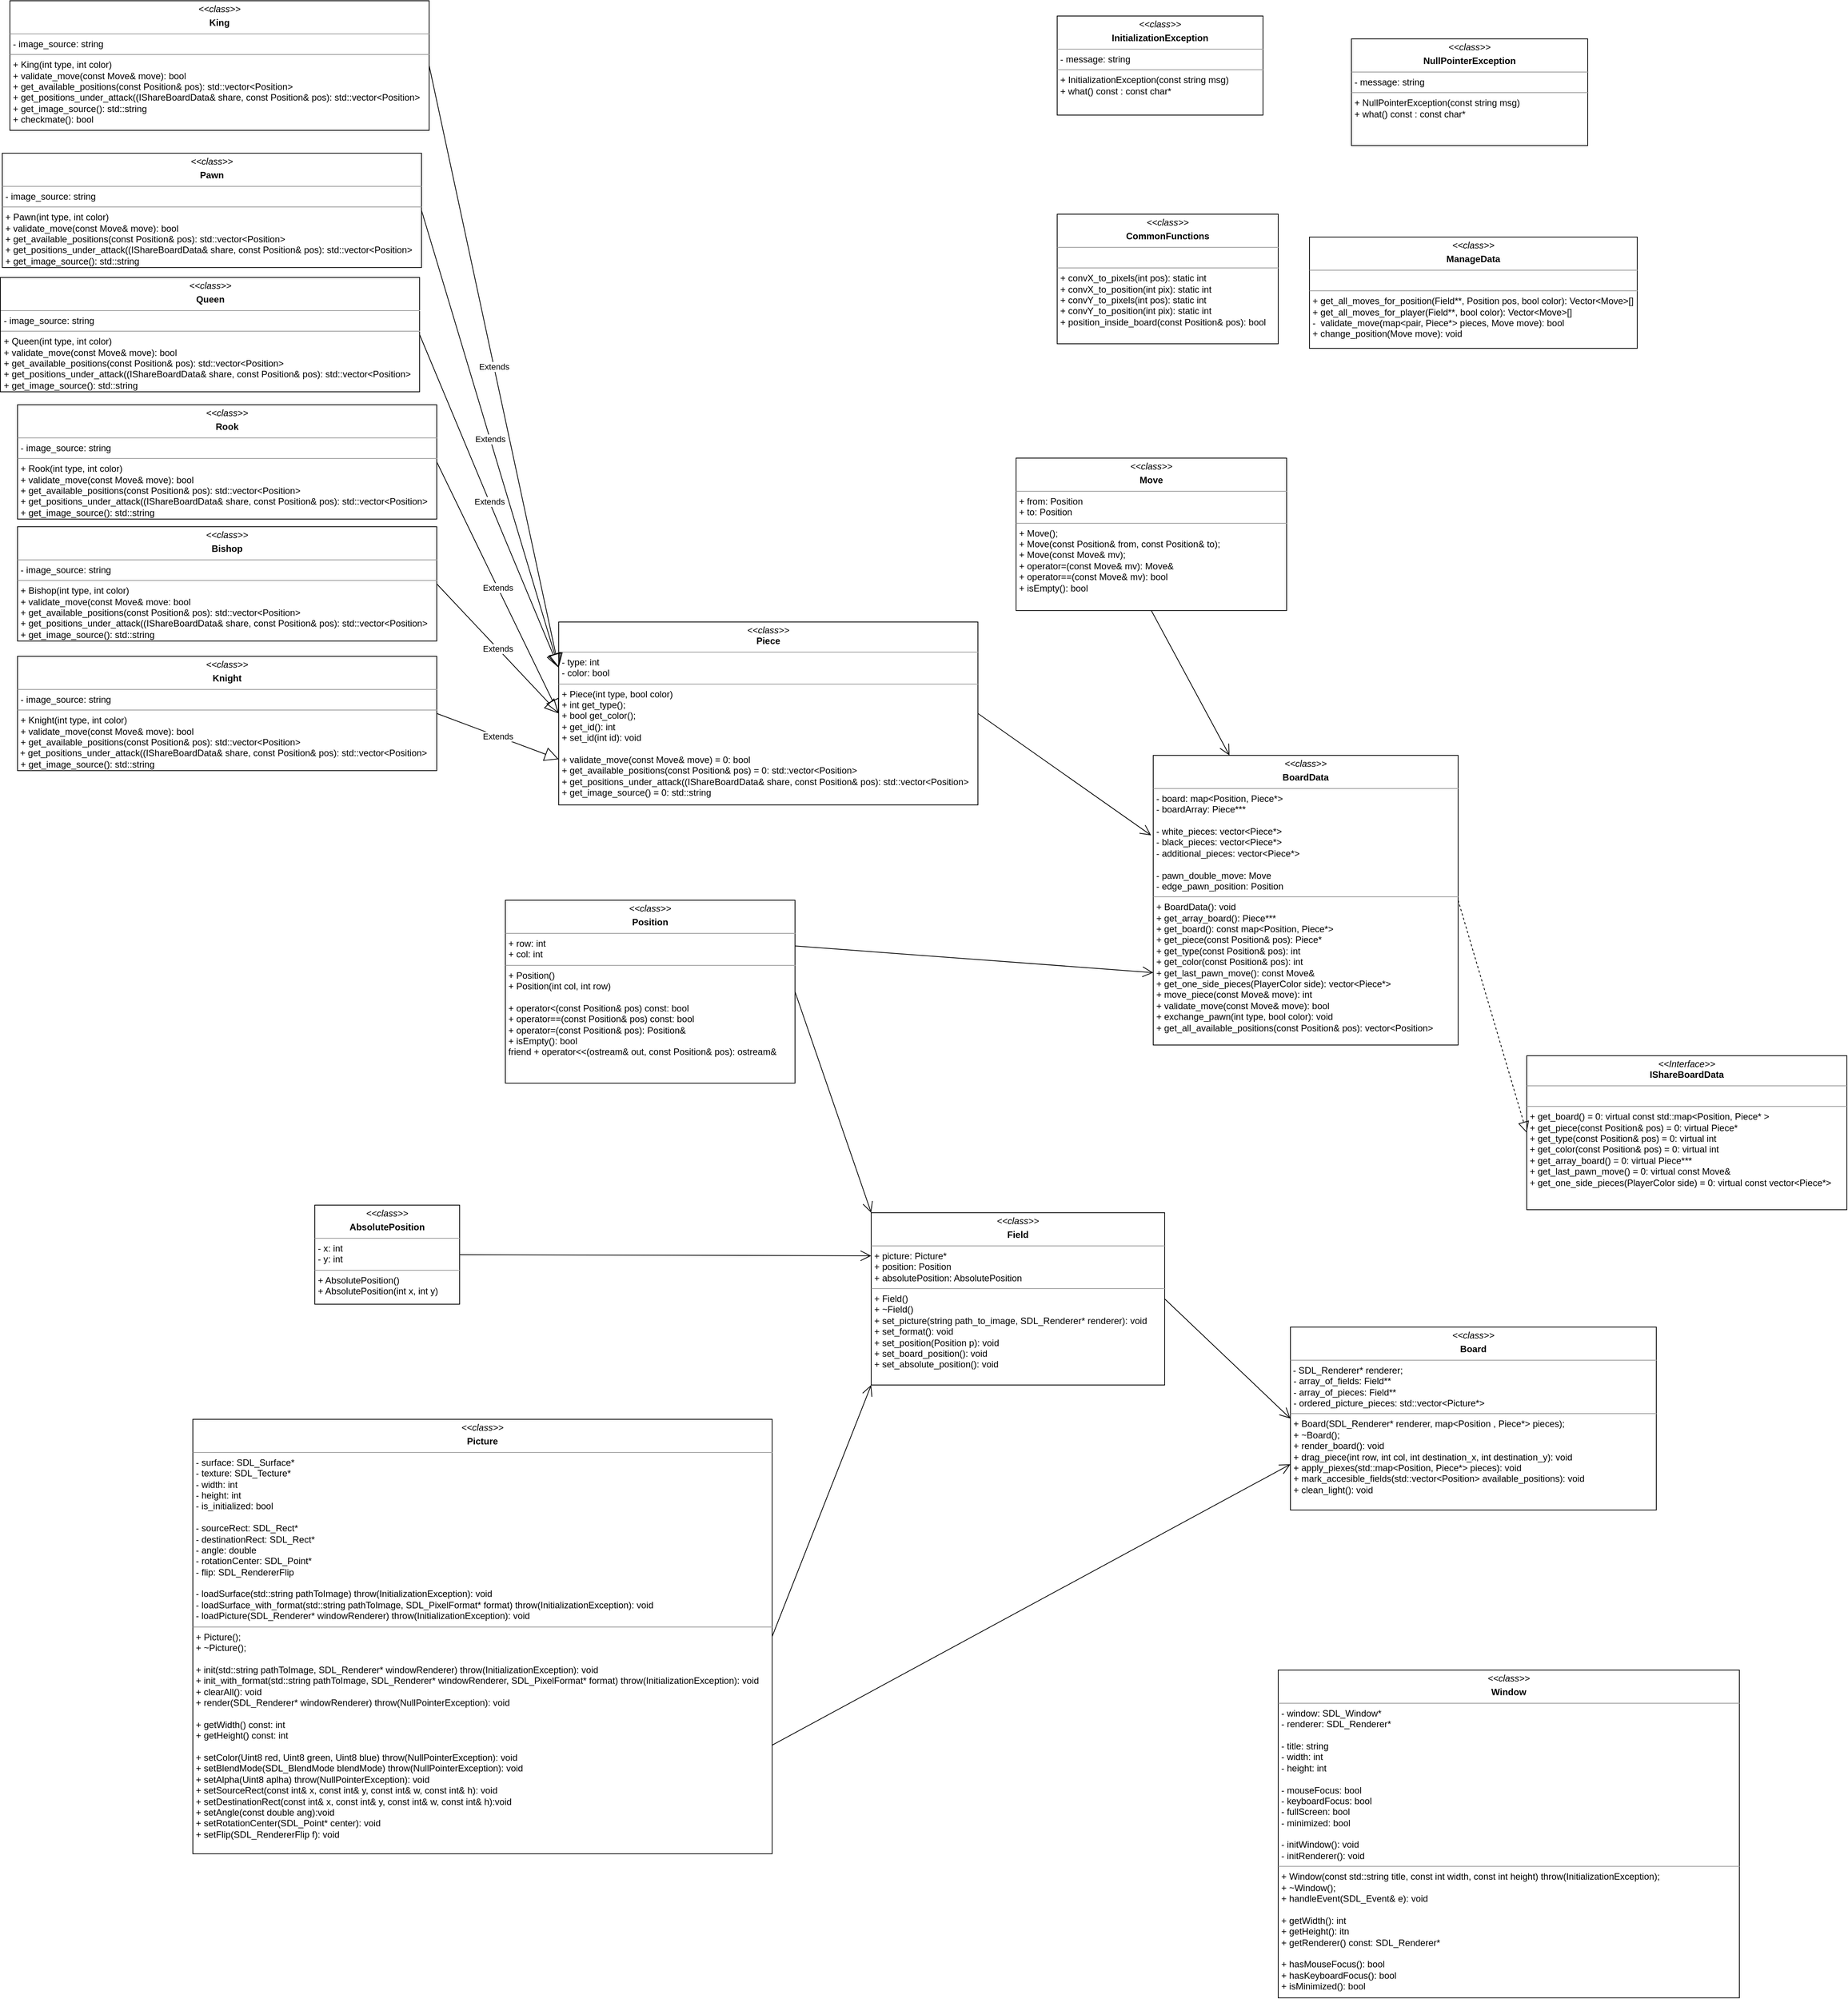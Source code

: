 <mxfile version="20.3.0" type="device"><diagram id="eZiuWqGHc3kf-JQekzlH" name="Page-1"><mxGraphModel dx="2374" dy="2743" grid="1" gridSize="10" guides="1" tooltips="1" connect="1" arrows="1" fold="1" page="1" pageScale="1" pageWidth="1169" pageHeight="827" math="0" shadow="0"><root><mxCell id="0"/><mxCell id="1" parent="0"/><mxCell id="QRw_eihNjFTdeTS6uT-R-1" value="&lt;p style=&quot;margin:0px;margin-top:4px;text-align:center;&quot;&gt;&lt;i&gt;&amp;lt;&amp;lt;class&amp;gt;&amp;gt;&lt;/i&gt;&lt;b&gt;&lt;br&gt;&lt;/b&gt;&lt;/p&gt;&lt;p style=&quot;margin:0px;margin-top:4px;text-align:center;&quot;&gt;&lt;b&gt;Board&lt;/b&gt;&lt;/p&gt;&lt;hr size=&quot;1&quot;&gt;&amp;nbsp;- SDL_Renderer* renderer;&lt;br&gt;&lt;p style=&quot;margin:0px;margin-left:4px;&quot;&gt;- array_of_fields: Field**&lt;/p&gt;&lt;p style=&quot;margin:0px;margin-left:4px;&quot;&gt;- array_of_pieces: Field**&lt;/p&gt;&lt;p style=&quot;margin:0px;margin-left:4px;&quot;&gt;- ordered_picture_pieces: std::vector&amp;lt;Picture*&amp;gt;&lt;/p&gt;&lt;hr size=&quot;1&quot;&gt;&lt;p style=&quot;margin:0px;margin-left:4px;&quot;&gt;+ Board(SDL_Renderer* renderer, map&amp;lt;Position , Piece*&amp;gt; pieces);&lt;/p&gt;&lt;p style=&quot;margin:0px;margin-left:4px;&quot;&gt;+ ~Board();&lt;/p&gt;&lt;p style=&quot;margin:0px;margin-left:4px;&quot;&gt;+ render_board(): void&lt;/p&gt;&lt;p style=&quot;margin:0px;margin-left:4px;&quot;&gt;+ drag_piece(int row, int col, int destination_x, int destination_y): void&lt;/p&gt;&lt;p style=&quot;margin:0px;margin-left:4px;&quot;&gt;+ apply_piexes(std::map&amp;lt;Position, Piece*&amp;gt; pieces): void&lt;/p&gt;&lt;p style=&quot;margin:0px;margin-left:4px;&quot;&gt;+ mark_accesible_fields(std::vector&amp;lt;Position&amp;gt; available_positions): void&lt;/p&gt;&lt;p style=&quot;margin:0px;margin-left:4px;&quot;&gt;+ clean_light(): void&lt;/p&gt;" style="verticalAlign=top;align=left;overflow=fill;fontSize=12;fontFamily=Helvetica;html=1;fontStyle=0" parent="1" vertex="1"><mxGeometry x="1770" y="550" width="480" height="240" as="geometry"/></mxCell><mxCell id="QRw_eihNjFTdeTS6uT-R-2" value="&lt;p style=&quot;margin:0px;margin-top:4px;text-align:center;&quot;&gt;&lt;i&gt;&amp;lt;&amp;lt;class&amp;gt;&amp;gt;&lt;/i&gt;&lt;b&gt;&lt;br&gt;&lt;/b&gt;&lt;/p&gt;&lt;p style=&quot;margin:0px;margin-top:4px;text-align:center;&quot;&gt;&lt;b&gt;Field&lt;/b&gt;&lt;/p&gt;&lt;hr size=&quot;1&quot;&gt;&lt;p style=&quot;margin:0px;margin-left:4px;&quot;&gt;+ picture: Picture*&lt;/p&gt;&lt;p style=&quot;margin:0px;margin-left:4px;&quot;&gt;+ position: Position&lt;/p&gt;&lt;p style=&quot;margin:0px;margin-left:4px;&quot;&gt;+ absolutePosition: AbsolutePosition&lt;/p&gt;&lt;hr size=&quot;1&quot;&gt;&lt;p style=&quot;margin:0px;margin-left:4px;&quot;&gt;&lt;span style=&quot;background-color: initial;&quot;&gt;+ Field()&lt;/span&gt;&lt;br&gt;&lt;/p&gt;&lt;p style=&quot;margin:0px;margin-left:4px;&quot;&gt;+ ~Field()&lt;/p&gt;&lt;p style=&quot;margin:0px;margin-left:4px;&quot;&gt;+ set_picture(string path_to_image, SDL_Renderer* renderer): void&lt;/p&gt;&lt;p style=&quot;margin:0px;margin-left:4px;&quot;&gt;+ set_format(): void&lt;/p&gt;&lt;p style=&quot;margin:0px;margin-left:4px;&quot;&gt;+ set_position(Position p): void&lt;/p&gt;&lt;p style=&quot;margin:0px;margin-left:4px;&quot;&gt;+ set_board_position(): void&lt;/p&gt;&lt;p style=&quot;margin:0px;margin-left:4px;&quot;&gt;+ set_absolute_position(): void&lt;/p&gt;&lt;p style=&quot;margin:0px;margin-left:4px;&quot;&gt;&lt;br&gt;&lt;/p&gt;" style="verticalAlign=top;align=left;overflow=fill;fontSize=12;fontFamily=Helvetica;html=1;" parent="1" vertex="1"><mxGeometry x="1220" y="400" width="385" height="226" as="geometry"/></mxCell><mxCell id="QRw_eihNjFTdeTS6uT-R-3" value="&lt;p style=&quot;margin:0px;margin-top:4px;text-align:center;&quot;&gt;&lt;i&gt;&amp;lt;&amp;lt;class&amp;gt;&amp;gt;&lt;/i&gt;&lt;br&gt;&lt;/p&gt;&lt;p style=&quot;margin:0px;margin-top:4px;text-align:center;&quot;&gt;&lt;b&gt;Position&lt;/b&gt;&lt;/p&gt;&lt;hr size=&quot;1&quot;&gt;&lt;p style=&quot;margin:0px;margin-left:4px;&quot;&gt;&lt;span style=&quot;background-color: initial;&quot;&gt;+ row: int&lt;/span&gt;&lt;/p&gt;&lt;p style=&quot;margin:0px;margin-left:4px;&quot;&gt;+ col: int&lt;/p&gt;&lt;hr size=&quot;1&quot;&gt;&lt;p style=&quot;margin:0px;margin-left:4px;&quot;&gt;+ Position()&lt;/p&gt;&lt;p style=&quot;margin:0px;margin-left:4px;&quot;&gt;+ Position(int col, int row)&lt;/p&gt;&lt;p style=&quot;margin:0px;margin-left:4px;&quot;&gt;&lt;br&gt;&lt;/p&gt;&lt;p style=&quot;margin: 0px 0px 0px 4px;&quot;&gt;+ operator&amp;lt;(const Position&amp;amp; pos) const: bool&lt;/p&gt;&lt;p style=&quot;margin: 0px 0px 0px 4px;&quot;&gt;+ operator==(const Position&amp;amp; pos) const: bool&lt;/p&gt;&lt;p style=&quot;margin: 0px 0px 0px 4px;&quot;&gt;+ operator=(const Position&amp;amp; pos): Position&amp;amp;&lt;/p&gt;&lt;p style=&quot;margin: 0px 0px 0px 4px;&quot;&gt;+ isEmpty(): bool&lt;/p&gt;&lt;p style=&quot;margin: 0px 0px 0px 4px;&quot;&gt;friend + operator&amp;lt;&amp;lt;(ostream&amp;amp; out, const Position&amp;amp; pos): ostream&amp;amp;&lt;/p&gt;" style="verticalAlign=top;align=left;overflow=fill;fontSize=12;fontFamily=Helvetica;html=1;" parent="1" vertex="1"><mxGeometry x="740" y="-10" width="380" height="240" as="geometry"/></mxCell><mxCell id="d5n6UfvlmI2w55MCtEwl-1" value="&lt;p style=&quot;margin:0px;margin-top:4px;text-align:center;&quot;&gt;&lt;i&gt;&amp;lt;&amp;lt;class&amp;gt;&amp;gt;&lt;/i&gt;&lt;b&gt;&lt;br&gt;&lt;/b&gt;&lt;/p&gt;&lt;p style=&quot;margin:0px;margin-top:4px;text-align:center;&quot;&gt;&lt;b&gt;BoardData&lt;/b&gt;&lt;/p&gt;&lt;hr size=&quot;1&quot;&gt;&lt;p style=&quot;margin:0px;margin-left:4px;&quot;&gt;- board: map&amp;lt;Position, Piece*&amp;gt;&lt;/p&gt;&lt;p style=&quot;margin:0px;margin-left:4px;&quot;&gt;- boardArray: Piece***&lt;/p&gt;&lt;p style=&quot;margin:0px;margin-left:4px;&quot;&gt;&lt;br&gt;&lt;/p&gt;&lt;p style=&quot;margin:0px;margin-left:4px;&quot;&gt;- white_pieces: vector&amp;lt;Piece*&amp;gt;&lt;/p&gt;&lt;p style=&quot;margin:0px;margin-left:4px;&quot;&gt;- black_pieces: vector&amp;lt;Piece*&amp;gt;&lt;/p&gt;&lt;p style=&quot;margin:0px;margin-left:4px;&quot;&gt;- additional_pieces: vector&amp;lt;Piece*&amp;gt;&lt;/p&gt;&lt;p style=&quot;margin:0px;margin-left:4px;&quot;&gt;&lt;br&gt;&lt;/p&gt;&lt;p style=&quot;margin:0px;margin-left:4px;&quot;&gt;- pawn_double_move: Move&lt;/p&gt;&lt;p style=&quot;margin:0px;margin-left:4px;&quot;&gt;- edge_pawn_position: Position&lt;/p&gt;&lt;hr size=&quot;1&quot;&gt;&lt;p style=&quot;margin:0px;margin-left:4px;&quot;&gt;&lt;span style=&quot;background-color: initial;&quot;&gt;+ BoardData(): void&lt;/span&gt;&lt;/p&gt;&lt;p style=&quot;margin:0px;margin-left:4px;&quot;&gt;+ get_array_board(): Piece***&lt;/p&gt;&lt;p style=&quot;margin:0px;margin-left:4px;&quot;&gt;+ get_board(): const map&amp;lt;Position, Piece*&amp;gt;&amp;nbsp;&lt;span style=&quot;background-color: initial;&quot;&gt;&lt;br&gt;&lt;/span&gt;&lt;/p&gt;&lt;p style=&quot;margin:0px;margin-left:4px;&quot;&gt;+ get_piece(const Position&amp;amp; pos): Piece*&lt;/p&gt;&lt;p style=&quot;margin:0px;margin-left:4px;&quot;&gt;+ get_type(const Position&amp;amp; pos): int&lt;/p&gt;&lt;p style=&quot;margin:0px;margin-left:4px;&quot;&gt;+ get_color(const Position&amp;amp; pos): int&lt;/p&gt;&lt;p style=&quot;margin:0px;margin-left:4px;&quot;&gt;+ get_last_pawn_move(): const Move&amp;amp;&lt;/p&gt;&lt;p style=&quot;margin:0px;margin-left:4px;&quot;&gt;+ get_one_side_pieces(PlayerColor side): vector&amp;lt;Piece*&amp;gt;&lt;/p&gt;&lt;p style=&quot;margin:0px;margin-left:4px;&quot;&gt;+ move_piece(const Move&amp;amp; move): int&lt;/p&gt;&lt;p style=&quot;margin:0px;margin-left:4px;&quot;&gt;+ validate_move(const Move&amp;amp; move): bool&lt;/p&gt;&lt;p style=&quot;margin:0px;margin-left:4px;&quot;&gt;+ exchange_pawn(int type, bool color): void&lt;/p&gt;&lt;p style=&quot;margin:0px;margin-left:4px;&quot;&gt;+ get_all_available_positions(const Position&amp;amp; pos): vector&amp;lt;Position&amp;gt;&lt;/p&gt;&lt;p style=&quot;margin:0px;margin-left:4px;&quot;&gt;&lt;br&gt;&lt;/p&gt;" style="verticalAlign=top;align=left;overflow=fill;fontSize=12;fontFamily=Helvetica;html=1;" parent="1" vertex="1"><mxGeometry x="1590" y="-200" width="400" height="380" as="geometry"/></mxCell><mxCell id="d5n6UfvlmI2w55MCtEwl-3" value="&lt;p style=&quot;margin:0px;margin-top:4px;text-align:center;&quot;&gt;&lt;i&gt;&amp;lt;&amp;lt;class&amp;gt;&amp;gt;&lt;/i&gt;&lt;br&gt;&lt;b&gt;Piece&lt;/b&gt;&lt;/p&gt;&lt;hr size=&quot;1&quot;&gt;&lt;p style=&quot;margin:0px;margin-left:4px;&quot;&gt;- type: int&lt;/p&gt;&lt;p style=&quot;margin:0px;margin-left:4px;&quot;&gt;- color: bool&lt;/p&gt;&lt;hr size=&quot;1&quot;&gt;&lt;p style=&quot;margin:0px;margin-left:4px;&quot;&gt;+ Piece(int type, bool color)&lt;/p&gt;&lt;p style=&quot;margin:0px;margin-left:4px;&quot;&gt;+ int get_type();&lt;/p&gt;&lt;p style=&quot;margin:0px;margin-left:4px;&quot;&gt;+ bool get_color();&lt;/p&gt;&lt;p style=&quot;margin:0px;margin-left:4px;&quot;&gt;+ get_id(): int&lt;/p&gt;&lt;p style=&quot;margin:0px;margin-left:4px;&quot;&gt;+ set_id(int id): void&lt;/p&gt;&lt;p style=&quot;margin:0px;margin-left:4px;&quot;&gt;&lt;br&gt;&lt;/p&gt;&lt;p style=&quot;margin:0px;margin-left:4px;&quot;&gt;+ validate_move(const Move&amp;amp; move) = 0: bool&lt;/p&gt;&lt;p style=&quot;margin:0px;margin-left:4px;&quot;&gt;+ get_available_positions(const Position&amp;amp; pos) = 0:&amp;nbsp;std::vector&amp;lt;Position&amp;gt;&amp;nbsp;&lt;/p&gt;&lt;p style=&quot;margin:0px;margin-left:4px;&quot;&gt;+ get_positions_under_attack((IShareBoardData&amp;amp; share, const Position&amp;amp; pos): std::vector&amp;lt;Position&amp;gt;&lt;br&gt;&lt;/p&gt;&lt;p style=&quot;margin:0px;margin-left:4px;&quot;&gt;+ get_image_source() = 0:&amp;nbsp;std::string&amp;nbsp;&lt;/p&gt;&lt;p style=&quot;margin:0px;margin-left:4px;&quot;&gt;&lt;br&gt;&lt;/p&gt;" style="verticalAlign=top;align=left;overflow=fill;fontSize=12;fontFamily=Helvetica;html=1;" parent="1" vertex="1"><mxGeometry x="810" y="-375" width="550" height="240" as="geometry"/></mxCell><mxCell id="d5n6UfvlmI2w55MCtEwl-7" value="&lt;p style=&quot;margin:0px;margin-top:4px;text-align:center;&quot;&gt;&lt;i&gt;&amp;lt;&amp;lt;class&lt;/i&gt;&lt;i&gt;&amp;gt;&amp;gt;&lt;/i&gt;&lt;b&gt;&lt;br&gt;&lt;/b&gt;&lt;/p&gt;&lt;p style=&quot;margin:0px;margin-top:4px;text-align:center;&quot;&gt;&lt;b&gt;ManageData&lt;/b&gt;&lt;/p&gt;&lt;hr size=&quot;1&quot;&gt;&lt;p style=&quot;margin:0px;margin-left:4px;&quot;&gt;&lt;/p&gt;&lt;br&gt;&lt;hr size=&quot;1&quot;&gt;&lt;p style=&quot;margin:0px;margin-left:4px;&quot;&gt;+ get_all_moves_for_position(Field**, Position pos, bool color): Vector&amp;lt;Move&amp;gt;[]&lt;/p&gt;&lt;p style=&quot;margin:0px;margin-left:4px;&quot;&gt;+ get_all_moves_for_player(Field**, bool color): Vector&amp;lt;Move&amp;gt;[]&lt;/p&gt;&lt;p style=&quot;margin:0px;margin-left:4px;&quot;&gt;-&amp;nbsp; validate_move(map&amp;lt;pair, Piece*&amp;gt; pieces, Move move): bool&lt;/p&gt;&lt;p style=&quot;margin:0px;margin-left:4px;&quot;&gt;+ change_position(Move move): void&lt;/p&gt;" style="verticalAlign=top;align=left;overflow=fill;fontSize=12;fontFamily=Helvetica;html=1;" parent="1" vertex="1"><mxGeometry x="1795" y="-880" width="430" height="146" as="geometry"/></mxCell><mxCell id="d5n6UfvlmI2w55MCtEwl-8" value="&lt;p style=&quot;margin:0px;margin-top:4px;text-align:center;&quot;&gt;&lt;i&gt;&amp;lt;&amp;lt;class&amp;gt;&amp;gt;&lt;/i&gt;&lt;b&gt;&lt;br&gt;&lt;/b&gt;&lt;/p&gt;&lt;p style=&quot;margin:0px;margin-top:4px;text-align:center;&quot;&gt;&lt;b&gt;Move&lt;/b&gt;&lt;/p&gt;&lt;hr size=&quot;1&quot;&gt;&lt;p style=&quot;margin:0px;margin-left:4px;&quot;&gt;+ from: Position&lt;/p&gt;&lt;p style=&quot;margin:0px;margin-left:4px;&quot;&gt;&lt;span style=&quot;background-color: initial;&quot;&gt;+ to: Position&lt;/span&gt;&lt;/p&gt;&lt;hr size=&quot;1&quot;&gt;&lt;p style=&quot;margin:0px;margin-left:4px;&quot;&gt;&lt;span style=&quot;background-color: initial;&quot;&gt;+ Move();&lt;/span&gt;&lt;br&gt;&lt;/p&gt;&lt;p style=&quot;margin:0px;margin-left:4px;&quot;&gt;&lt;span style=&quot;&quot;&gt;&lt;/span&gt;+ Move(const Position&amp;amp; from, const Position&amp;amp; to);&lt;/p&gt;&lt;p style=&quot;margin:0px;margin-left:4px;&quot;&gt;&lt;span style=&quot;&quot;&gt;&lt;/span&gt;+ Move(const Move&amp;amp; mv);&lt;/p&gt;&lt;p style=&quot;margin:0px;margin-left:4px;&quot;&gt;&lt;span style=&quot;&quot;&gt;&lt;/span&gt;+ operator=(const Move&amp;amp; mv): Move&amp;amp;&amp;nbsp;&lt;/p&gt;&lt;p style=&quot;margin:0px;margin-left:4px;&quot;&gt;&lt;span style=&quot;&quot;&gt;&lt;/span&gt;+ operator==(const Move&amp;amp; mv): bool&lt;/p&gt;&lt;p style=&quot;margin:0px;margin-left:4px;&quot;&gt;+ isEmpty(): bool&lt;/p&gt;" style="verticalAlign=top;align=left;overflow=fill;fontSize=12;fontFamily=Helvetica;html=1;" parent="1" vertex="1"><mxGeometry x="1410" y="-590" width="355" height="200" as="geometry"/></mxCell><mxCell id="o2J0ke6qbYfz8R8I3Ob1-1" value="&lt;p style=&quot;margin:0px;margin-top:4px;text-align:center;&quot;&gt;&lt;i&gt;&amp;lt;&amp;lt;class&amp;gt;&amp;gt;&lt;/i&gt;&lt;b&gt;&lt;br&gt;&lt;/b&gt;&lt;/p&gt;&lt;p style=&quot;margin:0px;margin-top:4px;text-align:center;&quot;&gt;&lt;b&gt;CommonFunctions&lt;/b&gt;&lt;/p&gt;&lt;hr size=&quot;1&quot;&gt;&lt;p style=&quot;margin:0px;margin-left:4px;&quot;&gt;&lt;br&gt;&lt;/p&gt;&lt;hr size=&quot;1&quot;&gt;&lt;p style=&quot;margin:0px;margin-left:4px;&quot;&gt;&lt;span style=&quot;background-color: initial;&quot;&gt;+ convX_to_pixels(int pos): static int&lt;/span&gt;&lt;br&gt;&lt;/p&gt;&lt;p style=&quot;margin:0px;margin-left:4px;&quot;&gt;&lt;span style=&quot;&quot;&gt;&lt;/span&gt;+ convX_to_position(int pix): static int&lt;/p&gt;&lt;p style=&quot;margin:0px;margin-left:4px;&quot;&gt;&lt;span style=&quot;&quot;&gt;&lt;/span&gt;+ convY_to_pixels(int pos): static int&lt;/p&gt;&lt;p style=&quot;margin:0px;margin-left:4px;&quot;&gt;&lt;span style=&quot;&quot;&gt;&lt;/span&gt;+ convY_to_position(int pix): static int&lt;/p&gt;&lt;p style=&quot;margin:0px;margin-left:4px;&quot;&gt;+ position_inside_board(const Position&amp;amp; pos): bool&lt;/p&gt;" style="verticalAlign=top;align=left;overflow=fill;fontSize=12;fontFamily=Helvetica;html=1;" parent="1" vertex="1"><mxGeometry x="1464" y="-910" width="290" height="170" as="geometry"/></mxCell><mxCell id="o2J0ke6qbYfz8R8I3Ob1-2" value="&lt;p style=&quot;margin:0px;margin-top:4px;text-align:center;&quot;&gt;&lt;i&gt;&amp;lt;&amp;lt;class&amp;gt;&amp;gt;&lt;/i&gt;&lt;b&gt;&lt;br&gt;&lt;/b&gt;&lt;/p&gt;&lt;p style=&quot;margin:0px;margin-top:4px;text-align:center;&quot;&gt;&lt;b&gt;InitializationException&lt;/b&gt;&lt;/p&gt;&lt;hr size=&quot;1&quot;&gt;&lt;p style=&quot;margin:0px;margin-left:4px;&quot;&gt;- message: string&lt;/p&gt;&lt;hr size=&quot;1&quot;&gt;&lt;p style=&quot;margin:0px;margin-left:4px;&quot;&gt;+ InitializationException(const string msg)&lt;/p&gt;&lt;p style=&quot;margin:0px;margin-left:4px;&quot;&gt;+ what() const : const char*&lt;/p&gt;" style="verticalAlign=top;align=left;overflow=fill;fontSize=12;fontFamily=Helvetica;html=1;" parent="1" vertex="1"><mxGeometry x="1464" y="-1170" width="270" height="130" as="geometry"/></mxCell><mxCell id="o2J0ke6qbYfz8R8I3Ob1-3" value="&lt;p style=&quot;margin:0px;margin-top:4px;text-align:center;&quot;&gt;&lt;i&gt;&amp;lt;&amp;lt;Interface&amp;gt;&amp;gt;&lt;/i&gt;&lt;br&gt;&lt;b&gt;IShareBoardData&lt;/b&gt;&lt;/p&gt;&lt;hr size=&quot;1&quot;&gt;&lt;p style=&quot;margin:0px;margin-left:4px;&quot;&gt;&lt;br&gt;&lt;/p&gt;&lt;hr size=&quot;1&quot;&gt;&lt;p style=&quot;margin:0px;margin-left:4px;&quot;&gt;+ get_board() = 0: virtual const std::map&amp;lt;Position, Piece* &amp;gt;&lt;/p&gt;&lt;p style=&quot;margin:0px;margin-left:4px;&quot;&gt;+ get_piece(const Position&amp;amp; pos) = 0: virtual Piece*&lt;/p&gt;&lt;p style=&quot;margin:0px;margin-left:4px;&quot;&gt;+ get_type(const Position&amp;amp; pos) = 0: virtual int&lt;/p&gt;&lt;p style=&quot;margin:0px;margin-left:4px;&quot;&gt;+ get_color(const Position&amp;amp; pos) = 0: virtual int&lt;/p&gt;&lt;p style=&quot;margin:0px;margin-left:4px;&quot;&gt;+ get_array_board() = 0: virtual Piece***&lt;/p&gt;&lt;p style=&quot;margin:0px;margin-left:4px;&quot;&gt;+ get_last_pawn_move() = 0: virtual const Move&amp;amp;&lt;/p&gt;&lt;p style=&quot;margin:0px;margin-left:4px;&quot;&gt;+ get_one_side_pieces(PlayerColor side) = 0: virtual const vector&amp;lt;Piece*&amp;gt;&amp;nbsp;&lt;/p&gt;" style="verticalAlign=top;align=left;overflow=fill;fontSize=12;fontFamily=Helvetica;html=1;" parent="1" vertex="1"><mxGeometry x="2080" y="194" width="420" height="202" as="geometry"/></mxCell><mxCell id="o2J0ke6qbYfz8R8I3Ob1-4" value="&lt;p style=&quot;margin:0px;margin-top:4px;text-align:center;&quot;&gt;&lt;i&gt;&amp;lt;&amp;lt;class&amp;gt;&amp;gt;&lt;/i&gt;&lt;b&gt;&lt;br&gt;&lt;/b&gt;&lt;/p&gt;&lt;p style=&quot;margin:0px;margin-top:4px;text-align:center;&quot;&gt;&lt;b&gt;NullPointerException&lt;/b&gt;&lt;/p&gt;&lt;hr size=&quot;1&quot;&gt;&lt;p style=&quot;margin: 0px 0px 0px 4px;&quot;&gt;- message: string&lt;/p&gt;&lt;hr size=&quot;1&quot;&gt;&lt;p style=&quot;margin: 0px 0px 0px 4px;&quot;&gt;+ NullPointerException(const string msg)&lt;/p&gt;&lt;p style=&quot;margin: 0px 0px 0px 4px;&quot;&gt;+ what() const : const char*&lt;/p&gt;" style="verticalAlign=top;align=left;overflow=fill;fontSize=12;fontFamily=Helvetica;html=1;" parent="1" vertex="1"><mxGeometry x="1850" y="-1140" width="310" height="140" as="geometry"/></mxCell><mxCell id="o2J0ke6qbYfz8R8I3Ob1-5" value="&lt;p style=&quot;margin:0px;margin-top:4px;text-align:center;&quot;&gt;&lt;i&gt;&amp;lt;&amp;lt;class&amp;gt;&amp;gt;&lt;/i&gt;&lt;b&gt;&lt;br&gt;&lt;/b&gt;&lt;/p&gt;&lt;p style=&quot;margin:0px;margin-top:4px;text-align:center;&quot;&gt;&lt;b&gt;Picture&lt;/b&gt;&lt;/p&gt;&lt;hr size=&quot;1&quot;&gt;&lt;p style=&quot;margin:0px;margin-left:4px;&quot;&gt;-&amp;nbsp;&lt;span style=&quot;background-color: initial;&quot;&gt;surface: SDL_Surface*&lt;/span&gt;&lt;/p&gt;&lt;p style=&quot;margin:0px;margin-left:4px;&quot;&gt;- texture: SDL_Tecture*&lt;/p&gt;&lt;p style=&quot;margin:0px;margin-left:4px;&quot;&gt;- width: int&lt;/p&gt;&lt;p style=&quot;margin:0px;margin-left:4px;&quot;&gt;- height: int&lt;/p&gt;&lt;p style=&quot;margin:0px;margin-left:4px;&quot;&gt;- is_initialized: bool&lt;/p&gt;&lt;p style=&quot;margin:0px;margin-left:4px;&quot;&gt;&lt;br&gt;&lt;/p&gt;&lt;p style=&quot;margin:0px;margin-left:4px;&quot;&gt;- sourceRect: SDL_Rect*&lt;/p&gt;&lt;p style=&quot;margin:0px;margin-left:4px;&quot;&gt;- destinationRect: SDL_Rect*&lt;/p&gt;&lt;p style=&quot;margin:0px;margin-left:4px;&quot;&gt;- angle: double&lt;/p&gt;&lt;p style=&quot;margin:0px;margin-left:4px;&quot;&gt;- rotationCenter: SDL_Point*&lt;/p&gt;&lt;p style=&quot;margin:0px;margin-left:4px;&quot;&gt;- flip: SDL_RendererFlip&lt;/p&gt;&lt;p style=&quot;margin:0px;margin-left:4px;&quot;&gt;&lt;br&gt;&lt;/p&gt;&lt;p style=&quot;margin:0px;margin-left:4px;&quot;&gt;- loadSurface(std::string pathToImage) throw(InitializationException): void&lt;/p&gt;&lt;p style=&quot;margin:0px;margin-left:4px;&quot;&gt;- loadSurface_with_format(std::string pathToImage, SDL_PixelFormat* format) throw(InitializationException): void&lt;/p&gt;&lt;p style=&quot;margin:0px;margin-left:4px;&quot;&gt;- loadPicture(SDL_Renderer* windowRenderer) throw(InitializationException): void&lt;/p&gt;&lt;hr size=&quot;1&quot;&gt;&lt;p style=&quot;margin:0px;margin-left:4px;&quot;&gt;&lt;span style=&quot;&quot;&gt;&lt;/span&gt;+ Picture();&lt;/p&gt;&lt;p style=&quot;margin:0px;margin-left:4px;&quot;&gt;&lt;span style=&quot;&quot;&gt;&lt;/span&gt;+ ~Picture();&lt;/p&gt;&lt;p style=&quot;margin:0px;margin-left:4px;&quot;&gt;&lt;br&gt;&lt;/p&gt;&lt;p style=&quot;margin:0px;margin-left:4px;&quot;&gt;+ init(std::string pathToImage, SDL_Renderer* windowRenderer) throw(InitializationException): void&lt;/p&gt;&lt;p style=&quot;margin:0px;margin-left:4px;&quot;&gt;+ init_with_format(std::string pathToImage, SDL_Renderer* windowRenderer, SDL_PixelFormat* format) throw(InitializationException): void&lt;/p&gt;&lt;p style=&quot;margin:0px;margin-left:4px;&quot;&gt;+ clearAll(): void&lt;/p&gt;&lt;p style=&quot;margin:0px;margin-left:4px;&quot;&gt;+ render(SDL_Renderer* windowRenderer) throw(NullPointerException): void&lt;/p&gt;&lt;p style=&quot;margin:0px;margin-left:4px;&quot;&gt;&lt;br&gt;&lt;/p&gt;&lt;p style=&quot;margin:0px;margin-left:4px;&quot;&gt;+ getWidth() const: int&lt;/p&gt;&lt;p style=&quot;margin:0px;margin-left:4px;&quot;&gt;+ getHeight() const: int&lt;/p&gt;&lt;p style=&quot;margin:0px;margin-left:4px;&quot;&gt;&lt;br&gt;&lt;/p&gt;&lt;p style=&quot;margin:0px;margin-left:4px;&quot;&gt;+ setColor(Uint8 red, Uint8 green, Uint8 blue) throw(NullPointerException): void&lt;/p&gt;&lt;p style=&quot;margin:0px;margin-left:4px;&quot;&gt;+ setBlendMode(SDL_BlendMode blendMode) throw(NullPointerException): void&lt;/p&gt;&lt;p style=&quot;margin:0px;margin-left:4px;&quot;&gt;+ setAlpha(Uint8 aplha) throw(NullPointerException): void&lt;/p&gt;&lt;p style=&quot;margin:0px;margin-left:4px;&quot;&gt;+ setSourceRect(const int&amp;amp; x, const int&amp;amp; y, const int&amp;amp; w, const int&amp;amp; h): void&lt;/p&gt;&lt;p style=&quot;margin:0px;margin-left:4px;&quot;&gt;+ setDestinationRect(const int&amp;amp; x, const int&amp;amp; y, const int&amp;amp; w, const int&amp;amp; h):void&lt;/p&gt;&lt;p style=&quot;margin:0px;margin-left:4px;&quot;&gt;+ setAngle(const double ang):void&lt;/p&gt;&lt;p style=&quot;margin:0px;margin-left:4px;&quot;&gt;+ setRotationCenter(SDL_Point* center): void&lt;/p&gt;&lt;p style=&quot;margin:0px;margin-left:4px;&quot;&gt;+ setFlip(SDL_RendererFlip f): void&lt;/p&gt;" style="verticalAlign=top;align=left;overflow=fill;fontSize=12;fontFamily=Helvetica;html=1;" parent="1" vertex="1"><mxGeometry x="330" y="671" width="760" height="570" as="geometry"/></mxCell><mxCell id="o2J0ke6qbYfz8R8I3Ob1-6" value="&lt;p style=&quot;margin:0px;margin-top:4px;text-align:center;&quot;&gt;&lt;i&gt;&amp;lt;&amp;lt;class&amp;gt;&amp;gt;&lt;/i&gt;&lt;b&gt;&lt;br&gt;&lt;/b&gt;&lt;/p&gt;&lt;p style=&quot;margin:0px;margin-top:4px;text-align:center;&quot;&gt;&lt;b&gt;Window&lt;/b&gt;&lt;/p&gt;&lt;hr size=&quot;1&quot;&gt;&lt;p style=&quot;margin:0px;margin-left:4px;&quot;&gt;- window: SDL_Window*&lt;/p&gt;&lt;p style=&quot;margin:0px;margin-left:4px;&quot;&gt;&lt;span style=&quot;background-color: initial;&quot;&gt;- renderer: SDL_Renderer*&lt;/span&gt;&lt;/p&gt;&lt;p style=&quot;margin:0px;margin-left:4px;&quot;&gt;&lt;span style=&quot;background-color: initial;&quot;&gt;&lt;br&gt;&lt;/span&gt;&lt;/p&gt;&lt;p style=&quot;margin:0px;margin-left:4px;&quot;&gt;- title: string&lt;/p&gt;&lt;p style=&quot;margin:0px;margin-left:4px;&quot;&gt;- width: int&lt;/p&gt;&lt;p style=&quot;margin:0px;margin-left:4px;&quot;&gt;- height: int&lt;/p&gt;&lt;p style=&quot;margin:0px;margin-left:4px;&quot;&gt;&lt;br&gt;&lt;/p&gt;&lt;p style=&quot;margin:0px;margin-left:4px;&quot;&gt;- mouseFocus: bool&lt;/p&gt;&lt;p style=&quot;margin:0px;margin-left:4px;&quot;&gt;- keyboardFocus: bool&lt;/p&gt;&lt;p style=&quot;margin:0px;margin-left:4px;&quot;&gt;- fullScreen: bool&lt;/p&gt;&lt;p style=&quot;margin:0px;margin-left:4px;&quot;&gt;- minimized: bool&lt;/p&gt;&lt;p style=&quot;margin:0px;margin-left:4px;&quot;&gt;&lt;span style=&quot;background-color: initial;&quot;&gt;&lt;br&gt;&lt;/span&gt;&lt;/p&gt;&lt;p style=&quot;margin:0px;margin-left:4px;&quot;&gt;&lt;span style=&quot;background-color: initial;&quot;&gt;- initWindow(): void&lt;/span&gt;&lt;/p&gt;&lt;p style=&quot;margin:0px;margin-left:4px;&quot;&gt;&lt;span style=&quot;background-color: initial;&quot;&gt;- initRenderer(): void&lt;/span&gt;&lt;/p&gt;&lt;hr size=&quot;1&quot;&gt;&lt;p style=&quot;margin:0px;margin-left:4px;&quot;&gt;+&amp;nbsp;&lt;span style=&quot;background-color: initial;&quot;&gt;Window(const std::string title, const int width, const int height) throw(InitializationException);&lt;/span&gt;&lt;/p&gt;&lt;p style=&quot;margin:0px;margin-left:4px;&quot;&gt;&lt;span style=&quot;&quot;&gt;&lt;/span&gt;+ ~Window();&lt;/p&gt;&lt;p style=&quot;margin:0px;margin-left:4px;&quot;&gt;+ handleEvent(SDL_Event&amp;amp; e): void&lt;/p&gt;&lt;p style=&quot;margin:0px;margin-left:4px;&quot;&gt;&lt;br&gt;&lt;/p&gt;&lt;p style=&quot;margin:0px;margin-left:4px;&quot;&gt;+ getWidth(): int&lt;/p&gt;&lt;p style=&quot;margin:0px;margin-left:4px;&quot;&gt;+ getHeight(): itn&lt;/p&gt;&lt;p style=&quot;margin:0px;margin-left:4px;&quot;&gt;+ getRenderer() const: SDL_Renderer*&lt;/p&gt;&lt;p style=&quot;margin:0px;margin-left:4px;&quot;&gt;&lt;br&gt;&lt;/p&gt;&lt;p style=&quot;margin:0px;margin-left:4px;&quot;&gt;+ hasMouseFocus(): bool&lt;/p&gt;&lt;p style=&quot;margin:0px;margin-left:4px;&quot;&gt;+ hasKeyboardFocus(): bool&lt;/p&gt;&lt;p style=&quot;margin:0px;margin-left:4px;&quot;&gt;+ isMinimized(): bool&lt;/p&gt;" style="verticalAlign=top;align=left;overflow=fill;fontSize=12;fontFamily=Helvetica;html=1;" parent="1" vertex="1"><mxGeometry x="1754" y="1000" width="605" height="430" as="geometry"/></mxCell><mxCell id="o2J0ke6qbYfz8R8I3Ob1-13" value="&lt;p style=&quot;margin:0px;margin-top:4px;text-align:center;&quot;&gt;&lt;i&gt;&amp;lt;&amp;lt;class&amp;gt;&amp;gt;&lt;/i&gt;&lt;br&gt;&lt;/p&gt;&lt;p style=&quot;margin:0px;margin-top:4px;text-align:center;&quot;&gt;&lt;b&gt;AbsolutePosition&lt;/b&gt;&lt;/p&gt;&lt;hr size=&quot;1&quot;&gt;&lt;p style=&quot;margin:0px;margin-left:4px;&quot;&gt;- x: int&lt;/p&gt;&lt;p style=&quot;margin:0px;margin-left:4px;&quot;&gt;- y: int&lt;/p&gt;&lt;hr size=&quot;1&quot;&gt;&lt;p style=&quot;margin:0px;margin-left:4px;&quot;&gt;+ AbsolutePosition()&lt;/p&gt;&lt;p style=&quot;margin:0px;margin-left:4px;&quot;&gt;+ AbsolutePosition(int x, int y)&lt;/p&gt;" style="verticalAlign=top;align=left;overflow=fill;fontSize=12;fontFamily=Helvetica;html=1;" parent="1" vertex="1"><mxGeometry x="490" y="390" width="190" height="130" as="geometry"/></mxCell><mxCell id="DgUrLm-irJMPZcx-7ypr-1" value="&lt;p style=&quot;margin:0px;margin-top:4px;text-align:center;&quot;&gt;&lt;i&gt;&amp;lt;&amp;lt;class&amp;gt;&amp;gt;&lt;/i&gt;&lt;b&gt;&lt;br&gt;&lt;/b&gt;&lt;/p&gt;&lt;p style=&quot;margin:0px;margin-top:4px;text-align:center;&quot;&gt;&lt;b&gt;King&lt;/b&gt;&lt;/p&gt;&lt;hr size=&quot;1&quot;&gt;&lt;p style=&quot;margin:0px;margin-left:4px;&quot;&gt;- image_source: string&lt;/p&gt;&lt;hr size=&quot;1&quot;&gt;&lt;p style=&quot;margin:0px;margin-left:4px;&quot;&gt;+ King(int type, int color)&lt;/p&gt;&lt;p style=&quot;margin:0px;margin-left:4px;&quot;&gt;+&lt;span style=&quot;background-color: initial;&quot;&gt;&amp;nbsp;&lt;/span&gt;&lt;span style=&quot;background-color: initial;&quot;&gt;validate_move(const Move&amp;amp; move): bool&lt;/span&gt;&lt;/p&gt;&lt;p style=&quot;margin:0px;margin-left:4px;&quot;&gt;+ get_available_positions(const Position&amp;amp; pos): std::vector&amp;lt;Position&amp;gt;&lt;/p&gt;&lt;p style=&quot;margin:0px;margin-left:4px;&quot;&gt;+ get_positions_under_attack((IShareBoardData&amp;amp; share, const Position&amp;amp; pos): std::vector&amp;lt;Position&amp;gt;&lt;br&gt;&lt;/p&gt;&lt;p style=&quot;margin:0px;margin-left:4px;&quot;&gt;+ get_image_source(): std::string&lt;/p&gt;&lt;p style=&quot;margin:0px;margin-left:4px;&quot;&gt;+ checkmate(): bool&lt;/p&gt;" style="verticalAlign=top;align=left;overflow=fill;fontSize=12;fontFamily=Helvetica;html=1;" parent="1" vertex="1"><mxGeometry x="90" y="-1190" width="550" height="170" as="geometry"/></mxCell><mxCell id="DgUrLm-irJMPZcx-7ypr-2" value="&lt;p style=&quot;margin:0px;margin-top:4px;text-align:center;&quot;&gt;&lt;i&gt;&amp;lt;&amp;lt;class&amp;gt;&amp;gt;&lt;/i&gt;&lt;b&gt;&lt;br&gt;&lt;/b&gt;&lt;/p&gt;&lt;p style=&quot;margin:0px;margin-top:4px;text-align:center;&quot;&gt;&lt;b&gt;Knight&lt;/b&gt;&lt;/p&gt;&lt;hr size=&quot;1&quot;&gt;&lt;p style=&quot;margin:0px;margin-left:4px;&quot;&gt;- image_source: string&lt;/p&gt;&lt;hr size=&quot;1&quot;&gt;&lt;p style=&quot;margin:0px;margin-left:4px;&quot;&gt;+ Knight(int type, int color)&lt;/p&gt;&lt;p style=&quot;margin:0px;margin-left:4px;&quot;&gt;+&lt;span style=&quot;background-color: initial;&quot;&gt;&amp;nbsp;&lt;/span&gt;&lt;span style=&quot;background-color: initial;&quot;&gt;validate_move(const Move&amp;amp; move): bool&lt;/span&gt;&lt;/p&gt;&lt;p style=&quot;margin:0px;margin-left:4px;&quot;&gt;+ get_available_positions(const Position&amp;amp; pos): std::vector&amp;lt;Position&amp;gt;&lt;/p&gt;&amp;nbsp;+ get_positions_under_attack((IShareBoardData&amp;amp; share, const Position&amp;amp; pos): std::vector&amp;lt;Position&amp;gt;&lt;p style=&quot;margin:0px;margin-left:4px;&quot;&gt;+ get_image_source(): std::string&lt;/p&gt;" style="verticalAlign=top;align=left;overflow=fill;fontSize=12;fontFamily=Helvetica;html=1;" parent="1" vertex="1"><mxGeometry x="100" y="-330" width="550" height="150" as="geometry"/></mxCell><mxCell id="DgUrLm-irJMPZcx-7ypr-3" value="&lt;p style=&quot;margin:0px;margin-top:4px;text-align:center;&quot;&gt;&lt;i&gt;&amp;lt;&amp;lt;class&amp;gt;&amp;gt;&lt;/i&gt;&lt;b&gt;&lt;br&gt;&lt;/b&gt;&lt;/p&gt;&lt;p style=&quot;margin:0px;margin-top:4px;text-align:center;&quot;&gt;&lt;b&gt;Queen&lt;/b&gt;&lt;/p&gt;&lt;hr size=&quot;1&quot;&gt;&lt;p style=&quot;margin:0px;margin-left:4px;&quot;&gt;- image_source: string&lt;/p&gt;&lt;hr size=&quot;1&quot;&gt;&lt;p style=&quot;margin:0px;margin-left:4px;&quot;&gt;+ Queen(int type, int color)&lt;/p&gt;&lt;p style=&quot;margin:0px;margin-left:4px;&quot;&gt;+&lt;span style=&quot;background-color: initial;&quot;&gt;&amp;nbsp;&lt;/span&gt;&lt;span style=&quot;background-color: initial;&quot;&gt;validate_move(const Move&amp;amp; move): bool&lt;/span&gt;&lt;/p&gt;&lt;p style=&quot;margin:0px;margin-left:4px;&quot;&gt;+ get_available_positions(const Position&amp;amp; pos): std::vector&amp;lt;Position&amp;gt;&lt;/p&gt;&lt;p style=&quot;margin:0px;margin-left:4px;&quot;&gt;+ get_positions_under_attack((IShareBoardData&amp;amp; share, const Position&amp;amp; pos): std::vector&amp;lt;Position&amp;gt;&lt;br&gt;&lt;/p&gt;&lt;p style=&quot;margin:0px;margin-left:4px;&quot;&gt;+ get_image_source(): std::string&lt;/p&gt;" style="verticalAlign=top;align=left;overflow=fill;fontSize=12;fontFamily=Helvetica;html=1;" parent="1" vertex="1"><mxGeometry x="77.5" y="-827" width="550" height="150" as="geometry"/></mxCell><mxCell id="DgUrLm-irJMPZcx-7ypr-4" value="&lt;p style=&quot;margin:0px;margin-top:4px;text-align:center;&quot;&gt;&lt;i&gt;&amp;lt;&amp;lt;class&amp;gt;&amp;gt;&lt;/i&gt;&lt;b&gt;&lt;br&gt;&lt;/b&gt;&lt;/p&gt;&lt;p style=&quot;margin:0px;margin-top:4px;text-align:center;&quot;&gt;&lt;b&gt;Rook&lt;/b&gt;&lt;/p&gt;&lt;hr size=&quot;1&quot;&gt;&lt;p style=&quot;margin:0px;margin-left:4px;&quot;&gt;- image_source: string&lt;/p&gt;&lt;hr size=&quot;1&quot;&gt;&lt;p style=&quot;margin:0px;margin-left:4px;&quot;&gt;+ Rook(int type, int color)&lt;/p&gt;&lt;p style=&quot;margin:0px;margin-left:4px;&quot;&gt;+&lt;span style=&quot;background-color: initial;&quot;&gt;&amp;nbsp;&lt;/span&gt;&lt;span style=&quot;background-color: initial;&quot;&gt;validate_move(const Move&amp;amp; move): bool&lt;/span&gt;&lt;/p&gt;&lt;p style=&quot;margin:0px;margin-left:4px;&quot;&gt;+ get_available_positions(const Position&amp;amp; pos): std::vector&amp;lt;Position&amp;gt;&lt;/p&gt;&lt;p style=&quot;margin:0px;margin-left:4px;&quot;&gt;+ get_positions_under_attack((IShareBoardData&amp;amp; share, const Position&amp;amp; pos): std::vector&amp;lt;Position&amp;gt;&lt;br&gt;&lt;/p&gt;&lt;p style=&quot;margin:0px;margin-left:4px;&quot;&gt;+ get_image_source(): std::string&lt;/p&gt;" style="verticalAlign=top;align=left;overflow=fill;fontSize=12;fontFamily=Helvetica;html=1;" parent="1" vertex="1"><mxGeometry x="100" y="-660" width="550" height="150" as="geometry"/></mxCell><mxCell id="DgUrLm-irJMPZcx-7ypr-5" value="&lt;p style=&quot;margin:0px;margin-top:4px;text-align:center;&quot;&gt;&lt;i&gt;&amp;lt;&amp;lt;class&amp;gt;&amp;gt;&lt;/i&gt;&lt;b&gt;&lt;br&gt;&lt;/b&gt;&lt;/p&gt;&lt;p style=&quot;margin:0px;margin-top:4px;text-align:center;&quot;&gt;&lt;b&gt;Bishop&lt;/b&gt;&lt;/p&gt;&lt;hr size=&quot;1&quot;&gt;&lt;p style=&quot;margin:0px;margin-left:4px;&quot;&gt;- image_source: string&lt;/p&gt;&lt;hr size=&quot;1&quot;&gt;&lt;p style=&quot;margin:0px;margin-left:4px;&quot;&gt;+ Bishop(int type, int color)&lt;/p&gt;&lt;p style=&quot;margin:0px;margin-left:4px;&quot;&gt;+&lt;span style=&quot;background-color: initial;&quot;&gt;&amp;nbsp;&lt;/span&gt;&lt;span style=&quot;background-color: initial;&quot;&gt;validate_move(const Move&amp;amp; move: bool&lt;/span&gt;&lt;/p&gt;&lt;p style=&quot;margin:0px;margin-left:4px;&quot;&gt;+ get_available_positions(const Position&amp;amp; pos): std::vector&amp;lt;Position&amp;gt;&lt;/p&gt;&lt;p style=&quot;margin:0px;margin-left:4px;&quot;&gt;+ get_positions_under_attack((IShareBoardData&amp;amp; share, const Position&amp;amp; pos): std::vector&amp;lt;Position&amp;gt;&lt;/p&gt;&lt;p style=&quot;margin:0px;margin-left:4px;&quot;&gt;+ get_image_source(): std::string&lt;/p&gt;" style="verticalAlign=top;align=left;overflow=fill;fontSize=12;fontFamily=Helvetica;html=1;" parent="1" vertex="1"><mxGeometry x="100" y="-500" width="550" height="150" as="geometry"/></mxCell><mxCell id="DgUrLm-irJMPZcx-7ypr-6" value="&lt;p style=&quot;margin:0px;margin-top:4px;text-align:center;&quot;&gt;&lt;i&gt;&amp;lt;&amp;lt;class&amp;gt;&amp;gt;&lt;/i&gt;&lt;b&gt;&lt;br&gt;&lt;/b&gt;&lt;/p&gt;&lt;p style=&quot;margin:0px;margin-top:4px;text-align:center;&quot;&gt;&lt;b&gt;Pawn&lt;/b&gt;&lt;/p&gt;&lt;hr size=&quot;1&quot;&gt;&lt;p style=&quot;margin:0px;margin-left:4px;&quot;&gt;- image_source: string&lt;/p&gt;&lt;hr size=&quot;1&quot;&gt;&lt;p style=&quot;margin:0px;margin-left:4px;&quot;&gt;+ Pawn(int type, int color)&lt;/p&gt;&lt;p style=&quot;margin:0px;margin-left:4px;&quot;&gt;+&lt;span style=&quot;background-color: initial;&quot;&gt;&amp;nbsp;&lt;/span&gt;&lt;span style=&quot;background-color: initial;&quot;&gt;validate_move(const Move&amp;amp; move): bool&lt;/span&gt;&lt;/p&gt;&lt;p style=&quot;margin:0px;margin-left:4px;&quot;&gt;+ get_available_positions(const Position&amp;amp; pos): std::vector&amp;lt;Position&amp;gt;&lt;/p&gt;&lt;p style=&quot;margin:0px;margin-left:4px;&quot;&gt;+ get_positions_under_attack((IShareBoardData&amp;amp; share, const Position&amp;amp; pos): std::vector&amp;lt;Position&amp;gt;&lt;br&gt;&lt;/p&gt;&lt;p style=&quot;margin:0px;margin-left:4px;&quot;&gt;+ get_image_source(): std::string&lt;/p&gt;" style="verticalAlign=top;align=left;overflow=fill;fontSize=12;fontFamily=Helvetica;html=1;" parent="1" vertex="1"><mxGeometry x="80" y="-990" width="550" height="150" as="geometry"/></mxCell><mxCell id="bC74v01sOH8j8QfzPyi2-1" value="Extends" style="endArrow=block;endSize=16;endFill=0;html=1;rounded=0;exitX=1;exitY=0.5;exitDx=0;exitDy=0;entryX=0;entryY=0.25;entryDx=0;entryDy=0;" parent="1" source="DgUrLm-irJMPZcx-7ypr-6" target="d5n6UfvlmI2w55MCtEwl-3" edge="1"><mxGeometry width="160" relative="1" as="geometry"><mxPoint x="1560" y="-620" as="sourcePoint"/><mxPoint x="1250" y="-925" as="targetPoint"/></mxGeometry></mxCell><mxCell id="bC74v01sOH8j8QfzPyi2-2" value="Extends" style="endArrow=block;endSize=16;endFill=0;html=1;rounded=0;exitX=1;exitY=0.5;exitDx=0;exitDy=0;entryX=0;entryY=0.25;entryDx=0;entryDy=0;" parent="1" source="DgUrLm-irJMPZcx-7ypr-1" target="d5n6UfvlmI2w55MCtEwl-3" edge="1"><mxGeometry width="160" relative="1" as="geometry"><mxPoint x="1150" y="-1085" as="sourcePoint"/><mxPoint x="1300" y="-1010" as="targetPoint"/></mxGeometry></mxCell><mxCell id="bC74v01sOH8j8QfzPyi2-3" value="Extends" style="endArrow=block;endSize=16;endFill=0;html=1;rounded=0;exitX=1;exitY=0.5;exitDx=0;exitDy=0;entryX=0;entryY=0.25;entryDx=0;entryDy=0;" parent="1" source="DgUrLm-irJMPZcx-7ypr-3" target="d5n6UfvlmI2w55MCtEwl-3" edge="1"><mxGeometry width="160" relative="1" as="geometry"><mxPoint x="1160" y="-1075" as="sourcePoint"/><mxPoint x="1250" y="-830" as="targetPoint"/></mxGeometry></mxCell><mxCell id="bC74v01sOH8j8QfzPyi2-4" value="Extends" style="endArrow=block;endSize=16;endFill=0;html=1;rounded=0;exitX=1;exitY=0.5;exitDx=0;exitDy=0;entryX=0;entryY=0.5;entryDx=0;entryDy=0;" parent="1" source="DgUrLm-irJMPZcx-7ypr-4" target="d5n6UfvlmI2w55MCtEwl-3" edge="1"><mxGeometry width="160" relative="1" as="geometry"><mxPoint x="1140" y="-732" as="sourcePoint"/><mxPoint x="1260" y="-800" as="targetPoint"/></mxGeometry></mxCell><mxCell id="bC74v01sOH8j8QfzPyi2-5" value="Extends" style="endArrow=block;endSize=16;endFill=0;html=1;rounded=0;exitX=1;exitY=0.5;exitDx=0;exitDy=0;entryX=0;entryY=0.5;entryDx=0;entryDy=0;" parent="1" source="DgUrLm-irJMPZcx-7ypr-5" target="d5n6UfvlmI2w55MCtEwl-3" edge="1"><mxGeometry width="160" relative="1" as="geometry"><mxPoint x="1150" y="-595" as="sourcePoint"/><mxPoint x="1220" y="-770" as="targetPoint"/></mxGeometry></mxCell><mxCell id="bC74v01sOH8j8QfzPyi2-6" value="Extends" style="endArrow=block;endSize=16;endFill=0;html=1;rounded=0;exitX=1;exitY=0.5;exitDx=0;exitDy=0;entryX=0;entryY=0.75;entryDx=0;entryDy=0;" parent="1" source="DgUrLm-irJMPZcx-7ypr-2" target="d5n6UfvlmI2w55MCtEwl-3" edge="1"><mxGeometry width="160" relative="1" as="geometry"><mxPoint x="1150" y="-435" as="sourcePoint"/><mxPoint x="1270" y="-610" as="targetPoint"/></mxGeometry></mxCell><mxCell id="bC74v01sOH8j8QfzPyi2-7" value="" style="endArrow=block;dashed=1;endFill=0;endSize=12;html=1;rounded=0;exitX=1;exitY=0.5;exitDx=0;exitDy=0;entryX=0;entryY=0.5;entryDx=0;entryDy=0;" parent="1" source="d5n6UfvlmI2w55MCtEwl-1" target="o2J0ke6qbYfz8R8I3Ob1-3" edge="1"><mxGeometry width="160" relative="1" as="geometry"><mxPoint x="1560" y="230" as="sourcePoint"/><mxPoint x="620" y="380" as="targetPoint"/></mxGeometry></mxCell><mxCell id="bC74v01sOH8j8QfzPyi2-8" value="" style="endArrow=open;endFill=1;endSize=12;html=1;rounded=0;exitX=1;exitY=0.5;exitDx=0;exitDy=0;entryX=0;entryY=0.25;entryDx=0;entryDy=0;" parent="1" source="o2J0ke6qbYfz8R8I3Ob1-13" target="QRw_eihNjFTdeTS6uT-R-2" edge="1"><mxGeometry width="160" relative="1" as="geometry"><mxPoint x="2070" y="230" as="sourcePoint"/><mxPoint x="2230" y="230" as="targetPoint"/></mxGeometry></mxCell><mxCell id="bC74v01sOH8j8QfzPyi2-9" value="" style="endArrow=open;endFill=1;endSize=12;html=1;rounded=0;exitX=1;exitY=0.5;exitDx=0;exitDy=0;entryX=0;entryY=0;entryDx=0;entryDy=0;" parent="1" source="QRw_eihNjFTdeTS6uT-R-3" target="QRw_eihNjFTdeTS6uT-R-2" edge="1"><mxGeometry width="160" relative="1" as="geometry"><mxPoint x="665" y="-35" as="sourcePoint"/><mxPoint x="1379" y="270" as="targetPoint"/></mxGeometry></mxCell><mxCell id="bC74v01sOH8j8QfzPyi2-10" value="" style="endArrow=open;endFill=1;endSize=12;html=1;rounded=0;exitX=1;exitY=0.5;exitDx=0;exitDy=0;entryX=0;entryY=1;entryDx=0;entryDy=0;" parent="1" source="o2J0ke6qbYfz8R8I3Ob1-5" target="QRw_eihNjFTdeTS6uT-R-2" edge="1"><mxGeometry width="160" relative="1" as="geometry"><mxPoint x="675" y="-25" as="sourcePoint"/><mxPoint x="1389" y="280" as="targetPoint"/></mxGeometry></mxCell><mxCell id="bC74v01sOH8j8QfzPyi2-11" value="" style="endArrow=open;endFill=1;endSize=12;html=1;rounded=0;exitX=1;exitY=0.25;exitDx=0;exitDy=0;entryX=0;entryY=0.75;entryDx=0;entryDy=0;" parent="1" source="QRw_eihNjFTdeTS6uT-R-3" target="d5n6UfvlmI2w55MCtEwl-1" edge="1"><mxGeometry width="160" relative="1" as="geometry"><mxPoint x="665" y="-35" as="sourcePoint"/><mxPoint x="1240" y="290" as="targetPoint"/></mxGeometry></mxCell><mxCell id="bC74v01sOH8j8QfzPyi2-12" value="" style="endArrow=open;endFill=1;endSize=12;html=1;rounded=0;exitX=1;exitY=0.5;exitDx=0;exitDy=0;entryX=-0.007;entryY=0.276;entryDx=0;entryDy=0;entryPerimeter=0;" parent="1" source="d5n6UfvlmI2w55MCtEwl-3" target="d5n6UfvlmI2w55MCtEwl-1" edge="1"><mxGeometry width="160" relative="1" as="geometry"><mxPoint x="760" y="160" as="sourcePoint"/><mxPoint x="1600" y="95" as="targetPoint"/></mxGeometry></mxCell><mxCell id="bC74v01sOH8j8QfzPyi2-13" value="" style="endArrow=open;endFill=1;endSize=12;html=1;rounded=0;exitX=0.5;exitY=1;exitDx=0;exitDy=0;entryX=0.25;entryY=0;entryDx=0;entryDy=0;" parent="1" source="d5n6UfvlmI2w55MCtEwl-8" target="d5n6UfvlmI2w55MCtEwl-1" edge="1"><mxGeometry width="160" relative="1" as="geometry"><mxPoint x="1370" y="-245" as="sourcePoint"/><mxPoint x="1597.2" y="-85.12" as="targetPoint"/></mxGeometry></mxCell><mxCell id="bC74v01sOH8j8QfzPyi2-14" value="" style="endArrow=open;endFill=1;endSize=12;html=1;rounded=0;exitX=1;exitY=0.75;exitDx=0;exitDy=0;entryX=0;entryY=0.75;entryDx=0;entryDy=0;" parent="1" source="o2J0ke6qbYfz8R8I3Ob1-5" target="QRw_eihNjFTdeTS6uT-R-1" edge="1"><mxGeometry width="160" relative="1" as="geometry"><mxPoint x="1120" y="709.0" as="sourcePoint"/><mxPoint x="1240" y="516" as="targetPoint"/></mxGeometry></mxCell><mxCell id="bC74v01sOH8j8QfzPyi2-15" value="" style="endArrow=open;endFill=1;endSize=12;html=1;rounded=0;exitX=1;exitY=0.5;exitDx=0;exitDy=0;entryX=0;entryY=0.5;entryDx=0;entryDy=0;" parent="1" source="QRw_eihNjFTdeTS6uT-R-2" target="QRw_eihNjFTdeTS6uT-R-1" edge="1"><mxGeometry width="160" relative="1" as="geometry"><mxPoint x="1120" y="851.5" as="sourcePoint"/><mxPoint x="1840" y="760" as="targetPoint"/></mxGeometry></mxCell></root></mxGraphModel></diagram></mxfile>